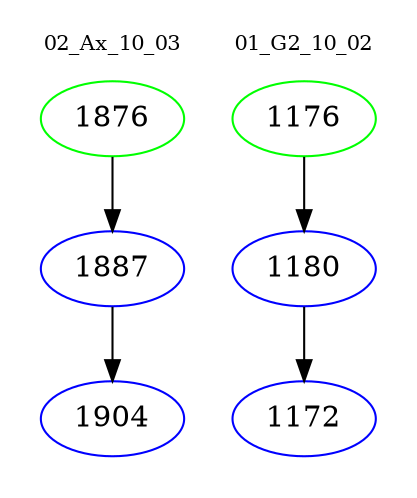 digraph{
subgraph cluster_0 {
color = white
label = "02_Ax_10_03";
fontsize=10;
T0_1876 [label="1876", color="green"]
T0_1876 -> T0_1887 [color="black"]
T0_1887 [label="1887", color="blue"]
T0_1887 -> T0_1904 [color="black"]
T0_1904 [label="1904", color="blue"]
}
subgraph cluster_1 {
color = white
label = "01_G2_10_02";
fontsize=10;
T1_1176 [label="1176", color="green"]
T1_1176 -> T1_1180 [color="black"]
T1_1180 [label="1180", color="blue"]
T1_1180 -> T1_1172 [color="black"]
T1_1172 [label="1172", color="blue"]
}
}
